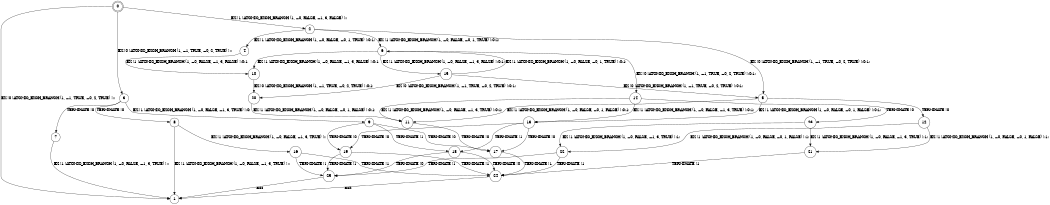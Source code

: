 digraph BCG {
size = "7, 10.5";
center = TRUE;
node [shape = circle];
0 [peripheries = 2];
0 -> 1 [label = "EX !0 !ATOMIC_EXCH_BRANCH (1, +1, TRUE, +0, 2, TRUE) !::"];
0 -> 2 [label = "EX !1 !ATOMIC_EXCH_BRANCH (1, +0, FALSE, +1, 3, FALSE) !::"];
0 -> 3 [label = "EX !0 !ATOMIC_EXCH_BRANCH (1, +1, TRUE, +0, 2, TRUE) !::"];
2 -> 4 [label = "EX !1 !ATOMIC_EXCH_BRANCH (1, +0, FALSE, +0, 1, TRUE) !:0:1:"];
2 -> 5 [label = "EX !0 !ATOMIC_EXCH_BRANCH (1, +1, TRUE, +0, 2, TRUE) !:0:1:"];
2 -> 6 [label = "EX !1 !ATOMIC_EXCH_BRANCH (1, +0, FALSE, +0, 1, TRUE) !:0:1:"];
3 -> 7 [label = "TERMINATE !0"];
3 -> 8 [label = "TERMINATE !0"];
3 -> 9 [label = "EX !1 !ATOMIC_EXCH_BRANCH (1, +0, FALSE, +1, 3, TRUE) !:0:"];
4 -> 10 [label = "EX !1 !ATOMIC_EXCH_BRANCH (1, +0, FALSE, +1, 3, FALSE) !:0:1:"];
5 -> 11 [label = "EX !1 !ATOMIC_EXCH_BRANCH (1, +0, FALSE, +0, 1, FALSE) !:0:1:"];
5 -> 12 [label = "TERMINATE !0"];
5 -> 13 [label = "EX !1 !ATOMIC_EXCH_BRANCH (1, +0, FALSE, +0, 1, FALSE) !:0:1:"];
6 -> 10 [label = "EX !1 !ATOMIC_EXCH_BRANCH (1, +0, FALSE, +1, 3, FALSE) !:0:1:"];
6 -> 14 [label = "EX !0 !ATOMIC_EXCH_BRANCH (1, +1, TRUE, +0, 2, TRUE) !:0:1:"];
6 -> 15 [label = "EX !1 !ATOMIC_EXCH_BRANCH (1, +0, FALSE, +1, 3, FALSE) !:0:1:"];
7 -> 1 [label = "EX !1 !ATOMIC_EXCH_BRANCH (1, +0, FALSE, +1, 3, TRUE) !::"];
8 -> 1 [label = "EX !1 !ATOMIC_EXCH_BRANCH (1, +0, FALSE, +1, 3, TRUE) !::"];
8 -> 16 [label = "EX !1 !ATOMIC_EXCH_BRANCH (1, +0, FALSE, +1, 3, TRUE) !::"];
9 -> 17 [label = "TERMINATE !0"];
9 -> 18 [label = "TERMINATE !1"];
9 -> 19 [label = "TERMINATE !0"];
10 -> 20 [label = "EX !0 !ATOMIC_EXCH_BRANCH (1, +1, TRUE, +0, 2, TRUE) !:0:1:"];
11 -> 17 [label = "TERMINATE !0"];
12 -> 21 [label = "EX !1 !ATOMIC_EXCH_BRANCH (1, +0, FALSE, +0, 1, FALSE) !:1:"];
12 -> 22 [label = "EX !1 !ATOMIC_EXCH_BRANCH (1, +0, FALSE, +0, 1, FALSE) !:1:"];
13 -> 17 [label = "TERMINATE !0"];
13 -> 18 [label = "TERMINATE !1"];
13 -> 19 [label = "TERMINATE !0"];
14 -> 11 [label = "EX !1 !ATOMIC_EXCH_BRANCH (1, +0, FALSE, +1, 3, TRUE) !:0:1:"];
14 -> 23 [label = "TERMINATE !0"];
14 -> 13 [label = "EX !1 !ATOMIC_EXCH_BRANCH (1, +0, FALSE, +1, 3, TRUE) !:0:1:"];
15 -> 20 [label = "EX !0 !ATOMIC_EXCH_BRANCH (1, +1, TRUE, +0, 2, TRUE) !:0:1:"];
15 -> 5 [label = "EX !0 !ATOMIC_EXCH_BRANCH (1, +1, TRUE, +0, 2, TRUE) !:0:1:"];
15 -> 6 [label = "EX !1 !ATOMIC_EXCH_BRANCH (1, +0, FALSE, +0, 1, TRUE) !:0:1:"];
16 -> 24 [label = "TERMINATE !1"];
16 -> 25 [label = "TERMINATE !1"];
17 -> 24 [label = "TERMINATE !1"];
18 -> 24 [label = "TERMINATE !0"];
18 -> 25 [label = "TERMINATE !0"];
19 -> 24 [label = "TERMINATE !1"];
19 -> 25 [label = "TERMINATE !1"];
20 -> 11 [label = "EX !1 !ATOMIC_EXCH_BRANCH (1, +0, FALSE, +0, 1, FALSE) !:0:1:"];
21 -> 24 [label = "TERMINATE !1"];
22 -> 24 [label = "TERMINATE !1"];
22 -> 25 [label = "TERMINATE !1"];
23 -> 21 [label = "EX !1 !ATOMIC_EXCH_BRANCH (1, +0, FALSE, +1, 3, TRUE) !:1:"];
23 -> 22 [label = "EX !1 !ATOMIC_EXCH_BRANCH (1, +0, FALSE, +1, 3, TRUE) !:1:"];
24 -> 1 [label = "exit"];
25 -> 1 [label = "exit"];
}
